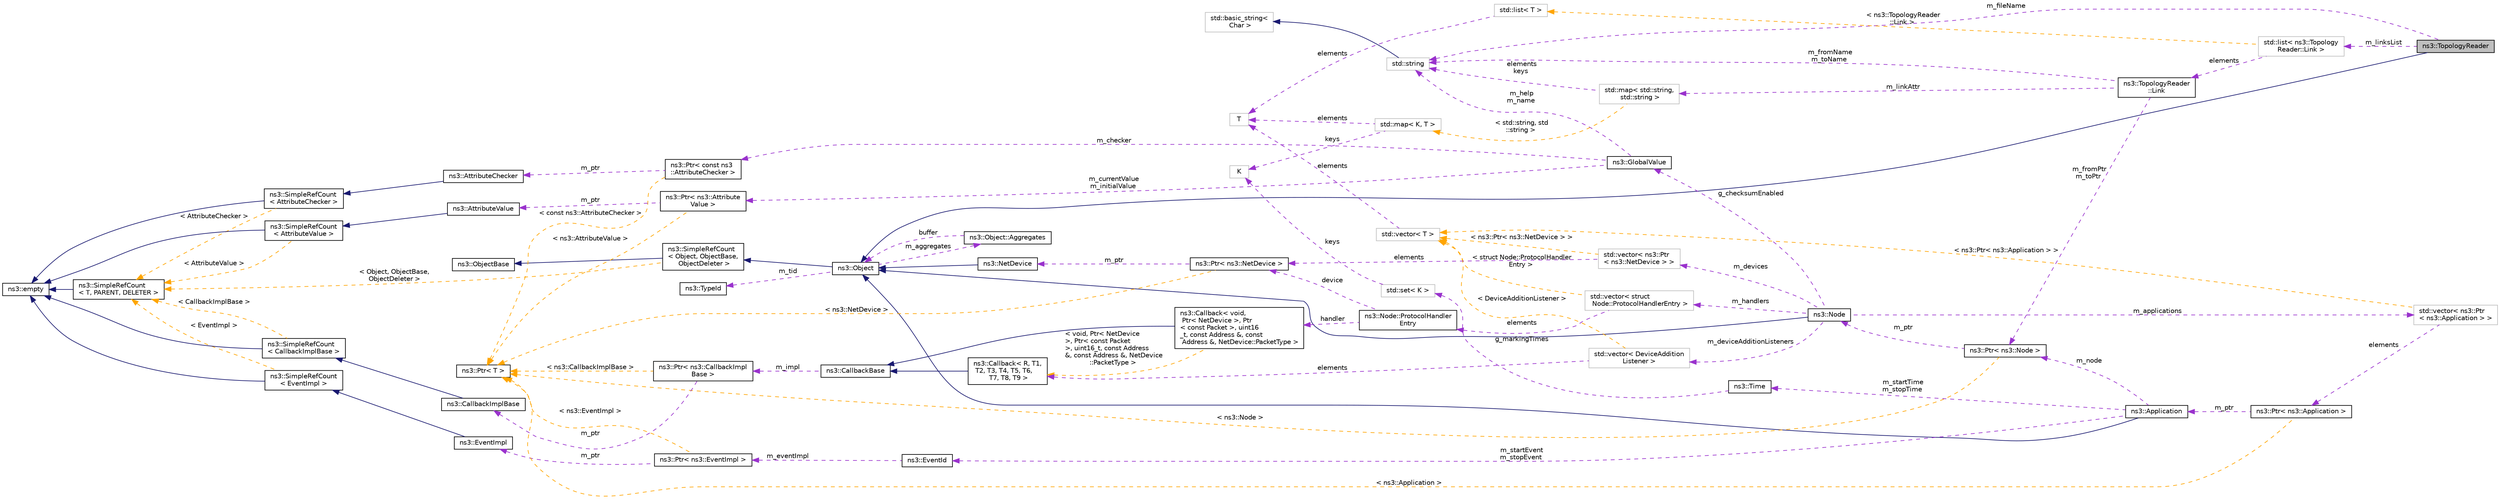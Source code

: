 digraph "ns3::TopologyReader"
{
 // LATEX_PDF_SIZE
  edge [fontname="Helvetica",fontsize="10",labelfontname="Helvetica",labelfontsize="10"];
  node [fontname="Helvetica",fontsize="10",shape=record];
  rankdir="LR";
  Node1 [label="ns3::TopologyReader",height=0.2,width=0.4,color="black", fillcolor="grey75", style="filled", fontcolor="black",tooltip="Interface for input file readers management."];
  Node2 -> Node1 [dir="back",color="midnightblue",fontsize="10",style="solid",fontname="Helvetica"];
  Node2 [label="ns3::Object",height=0.2,width=0.4,color="black", fillcolor="white", style="filled",URL="$classns3_1_1_object.html",tooltip="A base class which provides memory management and object aggregation."];
  Node3 -> Node2 [dir="back",color="midnightblue",fontsize="10",style="solid",fontname="Helvetica"];
  Node3 [label="ns3::SimpleRefCount\l\< Object, ObjectBase,\l ObjectDeleter \>",height=0.2,width=0.4,color="black", fillcolor="white", style="filled",URL="$classns3_1_1_simple_ref_count.html",tooltip=" "];
  Node4 -> Node3 [dir="back",color="midnightblue",fontsize="10",style="solid",fontname="Helvetica"];
  Node4 [label="ns3::ObjectBase",height=0.2,width=0.4,color="black", fillcolor="white", style="filled",URL="$classns3_1_1_object_base.html",tooltip="Anchor the ns-3 type and attribute system."];
  Node5 -> Node3 [dir="back",color="orange",fontsize="10",style="dashed",label=" \< Object, ObjectBase,\l ObjectDeleter \>" ,fontname="Helvetica"];
  Node5 [label="ns3::SimpleRefCount\l\< T, PARENT, DELETER \>",height=0.2,width=0.4,color="black", fillcolor="white", style="filled",URL="$classns3_1_1_simple_ref_count.html",tooltip="A template-based reference counting class."];
  Node6 -> Node5 [dir="back",color="midnightblue",fontsize="10",style="solid",fontname="Helvetica"];
  Node6 [label="ns3::empty",height=0.2,width=0.4,color="black", fillcolor="white", style="filled",URL="$classns3_1_1empty.html",tooltip="make Callback use a separate empty type"];
  Node7 -> Node2 [dir="back",color="darkorchid3",fontsize="10",style="dashed",label=" m_tid" ,fontname="Helvetica"];
  Node7 [label="ns3::TypeId",height=0.2,width=0.4,color="black", fillcolor="white", style="filled",URL="$classns3_1_1_type_id.html",tooltip="a unique identifier for an interface."];
  Node8 -> Node2 [dir="back",color="darkorchid3",fontsize="10",style="dashed",label=" m_aggregates" ,fontname="Helvetica"];
  Node8 [label="ns3::Object::Aggregates",height=0.2,width=0.4,color="black", fillcolor="white", style="filled",URL="$structns3_1_1_object_1_1_aggregates.html",tooltip="The list of Objects aggregated to this one."];
  Node2 -> Node8 [dir="back",color="darkorchid3",fontsize="10",style="dashed",label=" buffer" ,fontname="Helvetica"];
  Node9 -> Node1 [dir="back",color="darkorchid3",fontsize="10",style="dashed",label=" m_linksList" ,fontname="Helvetica"];
  Node9 [label="std::list\< ns3::Topology\lReader::Link \>",height=0.2,width=0.4,color="grey75", fillcolor="white", style="filled",tooltip=" "];
  Node10 -> Node9 [dir="back",color="darkorchid3",fontsize="10",style="dashed",label=" elements" ,fontname="Helvetica"];
  Node10 [label="ns3::TopologyReader\l::Link",height=0.2,width=0.4,color="black", fillcolor="white", style="filled",URL="$classns3_1_1_topology_reader_1_1_link.html",tooltip="Inner class holding the details about a link between two nodes."];
  Node11 -> Node10 [dir="back",color="darkorchid3",fontsize="10",style="dashed",label=" m_fromPtr\nm_toPtr" ,fontname="Helvetica"];
  Node11 [label="ns3::Ptr\< ns3::Node \>",height=0.2,width=0.4,color="black", fillcolor="white", style="filled",URL="$classns3_1_1_ptr.html",tooltip=" "];
  Node12 -> Node11 [dir="back",color="darkorchid3",fontsize="10",style="dashed",label=" m_ptr" ,fontname="Helvetica"];
  Node12 [label="ns3::Node",height=0.2,width=0.4,color="black", fillcolor="white", style="filled",URL="$classns3_1_1_node.html",tooltip="A network Node."];
  Node2 -> Node12 [dir="back",color="midnightblue",fontsize="10",style="solid",fontname="Helvetica"];
  Node13 -> Node12 [dir="back",color="darkorchid3",fontsize="10",style="dashed",label=" m_applications" ,fontname="Helvetica"];
  Node13 [label="std::vector\< ns3::Ptr\l\< ns3::Application \> \>",height=0.2,width=0.4,color="grey75", fillcolor="white", style="filled",tooltip=" "];
  Node14 -> Node13 [dir="back",color="darkorchid3",fontsize="10",style="dashed",label=" elements" ,fontname="Helvetica"];
  Node14 [label="ns3::Ptr\< ns3::Application \>",height=0.2,width=0.4,color="black", fillcolor="white", style="filled",URL="$classns3_1_1_ptr.html",tooltip=" "];
  Node15 -> Node14 [dir="back",color="darkorchid3",fontsize="10",style="dashed",label=" m_ptr" ,fontname="Helvetica"];
  Node15 [label="ns3::Application",height=0.2,width=0.4,color="black", fillcolor="white", style="filled",URL="$classns3_1_1_application.html",tooltip="The base class for all ns3 applications."];
  Node2 -> Node15 [dir="back",color="midnightblue",fontsize="10",style="solid",fontname="Helvetica"];
  Node16 -> Node15 [dir="back",color="darkorchid3",fontsize="10",style="dashed",label=" m_startEvent\nm_stopEvent" ,fontname="Helvetica"];
  Node16 [label="ns3::EventId",height=0.2,width=0.4,color="black", fillcolor="white", style="filled",URL="$classns3_1_1_event_id.html",tooltip="An identifier for simulation events."];
  Node17 -> Node16 [dir="back",color="darkorchid3",fontsize="10",style="dashed",label=" m_eventImpl" ,fontname="Helvetica"];
  Node17 [label="ns3::Ptr\< ns3::EventImpl \>",height=0.2,width=0.4,color="black", fillcolor="white", style="filled",URL="$classns3_1_1_ptr.html",tooltip=" "];
  Node18 -> Node17 [dir="back",color="darkorchid3",fontsize="10",style="dashed",label=" m_ptr" ,fontname="Helvetica"];
  Node18 [label="ns3::EventImpl",height=0.2,width=0.4,color="black", fillcolor="white", style="filled",URL="$classns3_1_1_event_impl.html",tooltip="A simulation event."];
  Node19 -> Node18 [dir="back",color="midnightblue",fontsize="10",style="solid",fontname="Helvetica"];
  Node19 [label="ns3::SimpleRefCount\l\< EventImpl \>",height=0.2,width=0.4,color="black", fillcolor="white", style="filled",URL="$classns3_1_1_simple_ref_count.html",tooltip=" "];
  Node6 -> Node19 [dir="back",color="midnightblue",fontsize="10",style="solid",fontname="Helvetica"];
  Node5 -> Node19 [dir="back",color="orange",fontsize="10",style="dashed",label=" \< EventImpl \>" ,fontname="Helvetica"];
  Node20 -> Node17 [dir="back",color="orange",fontsize="10",style="dashed",label=" \< ns3::EventImpl \>" ,fontname="Helvetica"];
  Node20 [label="ns3::Ptr\< T \>",height=0.2,width=0.4,color="black", fillcolor="white", style="filled",URL="$classns3_1_1_ptr.html",tooltip="Smart pointer class similar to boost::intrusive_ptr."];
  Node11 -> Node15 [dir="back",color="darkorchid3",fontsize="10",style="dashed",label=" m_node" ,fontname="Helvetica"];
  Node21 -> Node15 [dir="back",color="darkorchid3",fontsize="10",style="dashed",label=" m_startTime\nm_stopTime" ,fontname="Helvetica"];
  Node21 [label="ns3::Time",height=0.2,width=0.4,color="black", fillcolor="white", style="filled",URL="$classns3_1_1_time.html",tooltip="Simulation virtual time values and global simulation resolution."];
  Node22 -> Node21 [dir="back",color="darkorchid3",fontsize="10",style="dashed",label=" g_markingTimes" ,fontname="Helvetica"];
  Node22 [label="std::set\< K \>",height=0.2,width=0.4,color="grey75", fillcolor="white", style="filled",tooltip=" "];
  Node23 -> Node22 [dir="back",color="darkorchid3",fontsize="10",style="dashed",label=" keys" ,fontname="Helvetica"];
  Node23 [label="K",height=0.2,width=0.4,color="grey75", fillcolor="white", style="filled",tooltip=" "];
  Node20 -> Node14 [dir="back",color="orange",fontsize="10",style="dashed",label=" \< ns3::Application \>" ,fontname="Helvetica"];
  Node24 -> Node13 [dir="back",color="orange",fontsize="10",style="dashed",label=" \< ns3::Ptr\< ns3::Application \> \>" ,fontname="Helvetica"];
  Node24 [label="std::vector\< T \>",height=0.2,width=0.4,color="grey75", fillcolor="white", style="filled",tooltip=" "];
  Node25 -> Node24 [dir="back",color="darkorchid3",fontsize="10",style="dashed",label=" elements" ,fontname="Helvetica"];
  Node25 [label="T",height=0.2,width=0.4,color="grey75", fillcolor="white", style="filled",tooltip=" "];
  Node26 -> Node12 [dir="back",color="darkorchid3",fontsize="10",style="dashed",label=" m_devices" ,fontname="Helvetica"];
  Node26 [label="std::vector\< ns3::Ptr\l\< ns3::NetDevice \> \>",height=0.2,width=0.4,color="grey75", fillcolor="white", style="filled",tooltip=" "];
  Node27 -> Node26 [dir="back",color="darkorchid3",fontsize="10",style="dashed",label=" elements" ,fontname="Helvetica"];
  Node27 [label="ns3::Ptr\< ns3::NetDevice \>",height=0.2,width=0.4,color="black", fillcolor="white", style="filled",URL="$classns3_1_1_ptr.html",tooltip=" "];
  Node28 -> Node27 [dir="back",color="darkorchid3",fontsize="10",style="dashed",label=" m_ptr" ,fontname="Helvetica"];
  Node28 [label="ns3::NetDevice",height=0.2,width=0.4,color="black", fillcolor="white", style="filled",URL="$classns3_1_1_net_device.html",tooltip="Network layer to device interface."];
  Node2 -> Node28 [dir="back",color="midnightblue",fontsize="10",style="solid",fontname="Helvetica"];
  Node20 -> Node27 [dir="back",color="orange",fontsize="10",style="dashed",label=" \< ns3::NetDevice \>" ,fontname="Helvetica"];
  Node24 -> Node26 [dir="back",color="orange",fontsize="10",style="dashed",label=" \< ns3::Ptr\< ns3::NetDevice \> \>" ,fontname="Helvetica"];
  Node29 -> Node12 [dir="back",color="darkorchid3",fontsize="10",style="dashed",label=" g_checksumEnabled" ,fontname="Helvetica"];
  Node29 [label="ns3::GlobalValue",height=0.2,width=0.4,color="black", fillcolor="white", style="filled",URL="$classns3_1_1_global_value.html",tooltip="Hold a so-called 'global value'."];
  Node30 -> Node29 [dir="back",color="darkorchid3",fontsize="10",style="dashed",label=" m_currentValue\nm_initialValue" ,fontname="Helvetica"];
  Node30 [label="ns3::Ptr\< ns3::Attribute\lValue \>",height=0.2,width=0.4,color="black", fillcolor="white", style="filled",URL="$classns3_1_1_ptr.html",tooltip=" "];
  Node31 -> Node30 [dir="back",color="darkorchid3",fontsize="10",style="dashed",label=" m_ptr" ,fontname="Helvetica"];
  Node31 [label="ns3::AttributeValue",height=0.2,width=0.4,color="black", fillcolor="white", style="filled",URL="$classns3_1_1_attribute_value.html",tooltip="Hold a value for an Attribute."];
  Node32 -> Node31 [dir="back",color="midnightblue",fontsize="10",style="solid",fontname="Helvetica"];
  Node32 [label="ns3::SimpleRefCount\l\< AttributeValue \>",height=0.2,width=0.4,color="black", fillcolor="white", style="filled",URL="$classns3_1_1_simple_ref_count.html",tooltip=" "];
  Node6 -> Node32 [dir="back",color="midnightblue",fontsize="10",style="solid",fontname="Helvetica"];
  Node5 -> Node32 [dir="back",color="orange",fontsize="10",style="dashed",label=" \< AttributeValue \>" ,fontname="Helvetica"];
  Node20 -> Node30 [dir="back",color="orange",fontsize="10",style="dashed",label=" \< ns3::AttributeValue \>" ,fontname="Helvetica"];
  Node33 -> Node29 [dir="back",color="darkorchid3",fontsize="10",style="dashed",label=" m_help\nm_name" ,fontname="Helvetica"];
  Node33 [label="std::string",height=0.2,width=0.4,color="grey75", fillcolor="white", style="filled",tooltip=" "];
  Node34 -> Node33 [dir="back",color="midnightblue",fontsize="10",style="solid",fontname="Helvetica"];
  Node34 [label="std::basic_string\<\l Char \>",height=0.2,width=0.4,color="grey75", fillcolor="white", style="filled",tooltip=" "];
  Node35 -> Node29 [dir="back",color="darkorchid3",fontsize="10",style="dashed",label=" m_checker" ,fontname="Helvetica"];
  Node35 [label="ns3::Ptr\< const ns3\l::AttributeChecker \>",height=0.2,width=0.4,color="black", fillcolor="white", style="filled",URL="$classns3_1_1_ptr.html",tooltip=" "];
  Node36 -> Node35 [dir="back",color="darkorchid3",fontsize="10",style="dashed",label=" m_ptr" ,fontname="Helvetica"];
  Node36 [label="ns3::AttributeChecker",height=0.2,width=0.4,color="black", fillcolor="white", style="filled",URL="$classns3_1_1_attribute_checker.html",tooltip="Represent the type of an attribute."];
  Node37 -> Node36 [dir="back",color="midnightblue",fontsize="10",style="solid",fontname="Helvetica"];
  Node37 [label="ns3::SimpleRefCount\l\< AttributeChecker \>",height=0.2,width=0.4,color="black", fillcolor="white", style="filled",URL="$classns3_1_1_simple_ref_count.html",tooltip=" "];
  Node6 -> Node37 [dir="back",color="midnightblue",fontsize="10",style="solid",fontname="Helvetica"];
  Node5 -> Node37 [dir="back",color="orange",fontsize="10",style="dashed",label=" \< AttributeChecker \>" ,fontname="Helvetica"];
  Node20 -> Node35 [dir="back",color="orange",fontsize="10",style="dashed",label=" \< const ns3::AttributeChecker \>" ,fontname="Helvetica"];
  Node38 -> Node12 [dir="back",color="darkorchid3",fontsize="10",style="dashed",label=" m_handlers" ,fontname="Helvetica"];
  Node38 [label="std::vector\< struct\l Node::ProtocolHandlerEntry \>",height=0.2,width=0.4,color="grey75", fillcolor="white", style="filled",tooltip=" "];
  Node39 -> Node38 [dir="back",color="darkorchid3",fontsize="10",style="dashed",label=" elements" ,fontname="Helvetica"];
  Node39 [label="ns3::Node::ProtocolHandler\lEntry",height=0.2,width=0.4,color="black", fillcolor="white", style="filled",URL="$structns3_1_1_node_1_1_protocol_handler_entry.html",tooltip="Protocol handler entry."];
  Node40 -> Node39 [dir="back",color="darkorchid3",fontsize="10",style="dashed",label=" handler" ,fontname="Helvetica"];
  Node40 [label="ns3::Callback\< void,\l Ptr\< NetDevice \>, Ptr\l\< const Packet \>, uint16\l_t, const Address &, const\l Address &, NetDevice::PacketType \>",height=0.2,width=0.4,color="black", fillcolor="white", style="filled",URL="$classns3_1_1_callback.html",tooltip=" "];
  Node41 -> Node40 [dir="back",color="midnightblue",fontsize="10",style="solid",fontname="Helvetica"];
  Node41 [label="ns3::CallbackBase",height=0.2,width=0.4,color="black", fillcolor="white", style="filled",URL="$classns3_1_1_callback_base.html",tooltip="Base class for Callback class."];
  Node42 -> Node41 [dir="back",color="darkorchid3",fontsize="10",style="dashed",label=" m_impl" ,fontname="Helvetica"];
  Node42 [label="ns3::Ptr\< ns3::CallbackImpl\lBase \>",height=0.2,width=0.4,color="black", fillcolor="white", style="filled",URL="$classns3_1_1_ptr.html",tooltip=" "];
  Node43 -> Node42 [dir="back",color="darkorchid3",fontsize="10",style="dashed",label=" m_ptr" ,fontname="Helvetica"];
  Node43 [label="ns3::CallbackImplBase",height=0.2,width=0.4,color="black", fillcolor="white", style="filled",URL="$classns3_1_1_callback_impl_base.html",tooltip="Abstract base class for CallbackImpl Provides reference counting and equality test."];
  Node44 -> Node43 [dir="back",color="midnightblue",fontsize="10",style="solid",fontname="Helvetica"];
  Node44 [label="ns3::SimpleRefCount\l\< CallbackImplBase \>",height=0.2,width=0.4,color="black", fillcolor="white", style="filled",URL="$classns3_1_1_simple_ref_count.html",tooltip=" "];
  Node6 -> Node44 [dir="back",color="midnightblue",fontsize="10",style="solid",fontname="Helvetica"];
  Node5 -> Node44 [dir="back",color="orange",fontsize="10",style="dashed",label=" \< CallbackImplBase \>" ,fontname="Helvetica"];
  Node20 -> Node42 [dir="back",color="orange",fontsize="10",style="dashed",label=" \< ns3::CallbackImplBase \>" ,fontname="Helvetica"];
  Node45 -> Node40 [dir="back",color="orange",fontsize="10",style="dashed",label=" \< void, Ptr\< NetDevice\l \>, Ptr\< const Packet\l \>, uint16_t, const Address\l &, const Address &, NetDevice\l::PacketType \>" ,fontname="Helvetica"];
  Node45 [label="ns3::Callback\< R, T1,\l T2, T3, T4, T5, T6,\l T7, T8, T9 \>",height=0.2,width=0.4,color="black", fillcolor="white", style="filled",URL="$classns3_1_1_callback.html",tooltip="Callback template class."];
  Node41 -> Node45 [dir="back",color="midnightblue",fontsize="10",style="solid",fontname="Helvetica"];
  Node27 -> Node39 [dir="back",color="darkorchid3",fontsize="10",style="dashed",label=" device" ,fontname="Helvetica"];
  Node24 -> Node38 [dir="back",color="orange",fontsize="10",style="dashed",label=" \< struct Node::ProtocolHandler\lEntry \>" ,fontname="Helvetica"];
  Node46 -> Node12 [dir="back",color="darkorchid3",fontsize="10",style="dashed",label=" m_deviceAdditionListeners" ,fontname="Helvetica"];
  Node46 [label="std::vector\< DeviceAddition\lListener \>",height=0.2,width=0.4,color="grey75", fillcolor="white", style="filled",tooltip=" "];
  Node45 -> Node46 [dir="back",color="darkorchid3",fontsize="10",style="dashed",label=" elements" ,fontname="Helvetica"];
  Node24 -> Node46 [dir="back",color="orange",fontsize="10",style="dashed",label=" \< DeviceAdditionListener \>" ,fontname="Helvetica"];
  Node20 -> Node11 [dir="back",color="orange",fontsize="10",style="dashed",label=" \< ns3::Node \>" ,fontname="Helvetica"];
  Node47 -> Node10 [dir="back",color="darkorchid3",fontsize="10",style="dashed",label=" m_linkAttr" ,fontname="Helvetica"];
  Node47 [label="std::map\< std::string,\l std::string \>",height=0.2,width=0.4,color="grey75", fillcolor="white", style="filled",tooltip=" "];
  Node33 -> Node47 [dir="back",color="darkorchid3",fontsize="10",style="dashed",label=" elements\nkeys" ,fontname="Helvetica"];
  Node48 -> Node47 [dir="back",color="orange",fontsize="10",style="dashed",label=" \< std::string, std\l::string \>" ,fontname="Helvetica"];
  Node48 [label="std::map\< K, T \>",height=0.2,width=0.4,color="grey75", fillcolor="white", style="filled",tooltip=" "];
  Node23 -> Node48 [dir="back",color="darkorchid3",fontsize="10",style="dashed",label=" keys" ,fontname="Helvetica"];
  Node25 -> Node48 [dir="back",color="darkorchid3",fontsize="10",style="dashed",label=" elements" ,fontname="Helvetica"];
  Node33 -> Node10 [dir="back",color="darkorchid3",fontsize="10",style="dashed",label=" m_fromName\nm_toName" ,fontname="Helvetica"];
  Node49 -> Node9 [dir="back",color="orange",fontsize="10",style="dashed",label=" \< ns3::TopologyReader\l::Link \>" ,fontname="Helvetica"];
  Node49 [label="std::list\< T \>",height=0.2,width=0.4,color="grey75", fillcolor="white", style="filled",tooltip=" "];
  Node25 -> Node49 [dir="back",color="darkorchid3",fontsize="10",style="dashed",label=" elements" ,fontname="Helvetica"];
  Node33 -> Node1 [dir="back",color="darkorchid3",fontsize="10",style="dashed",label=" m_fileName" ,fontname="Helvetica"];
}
